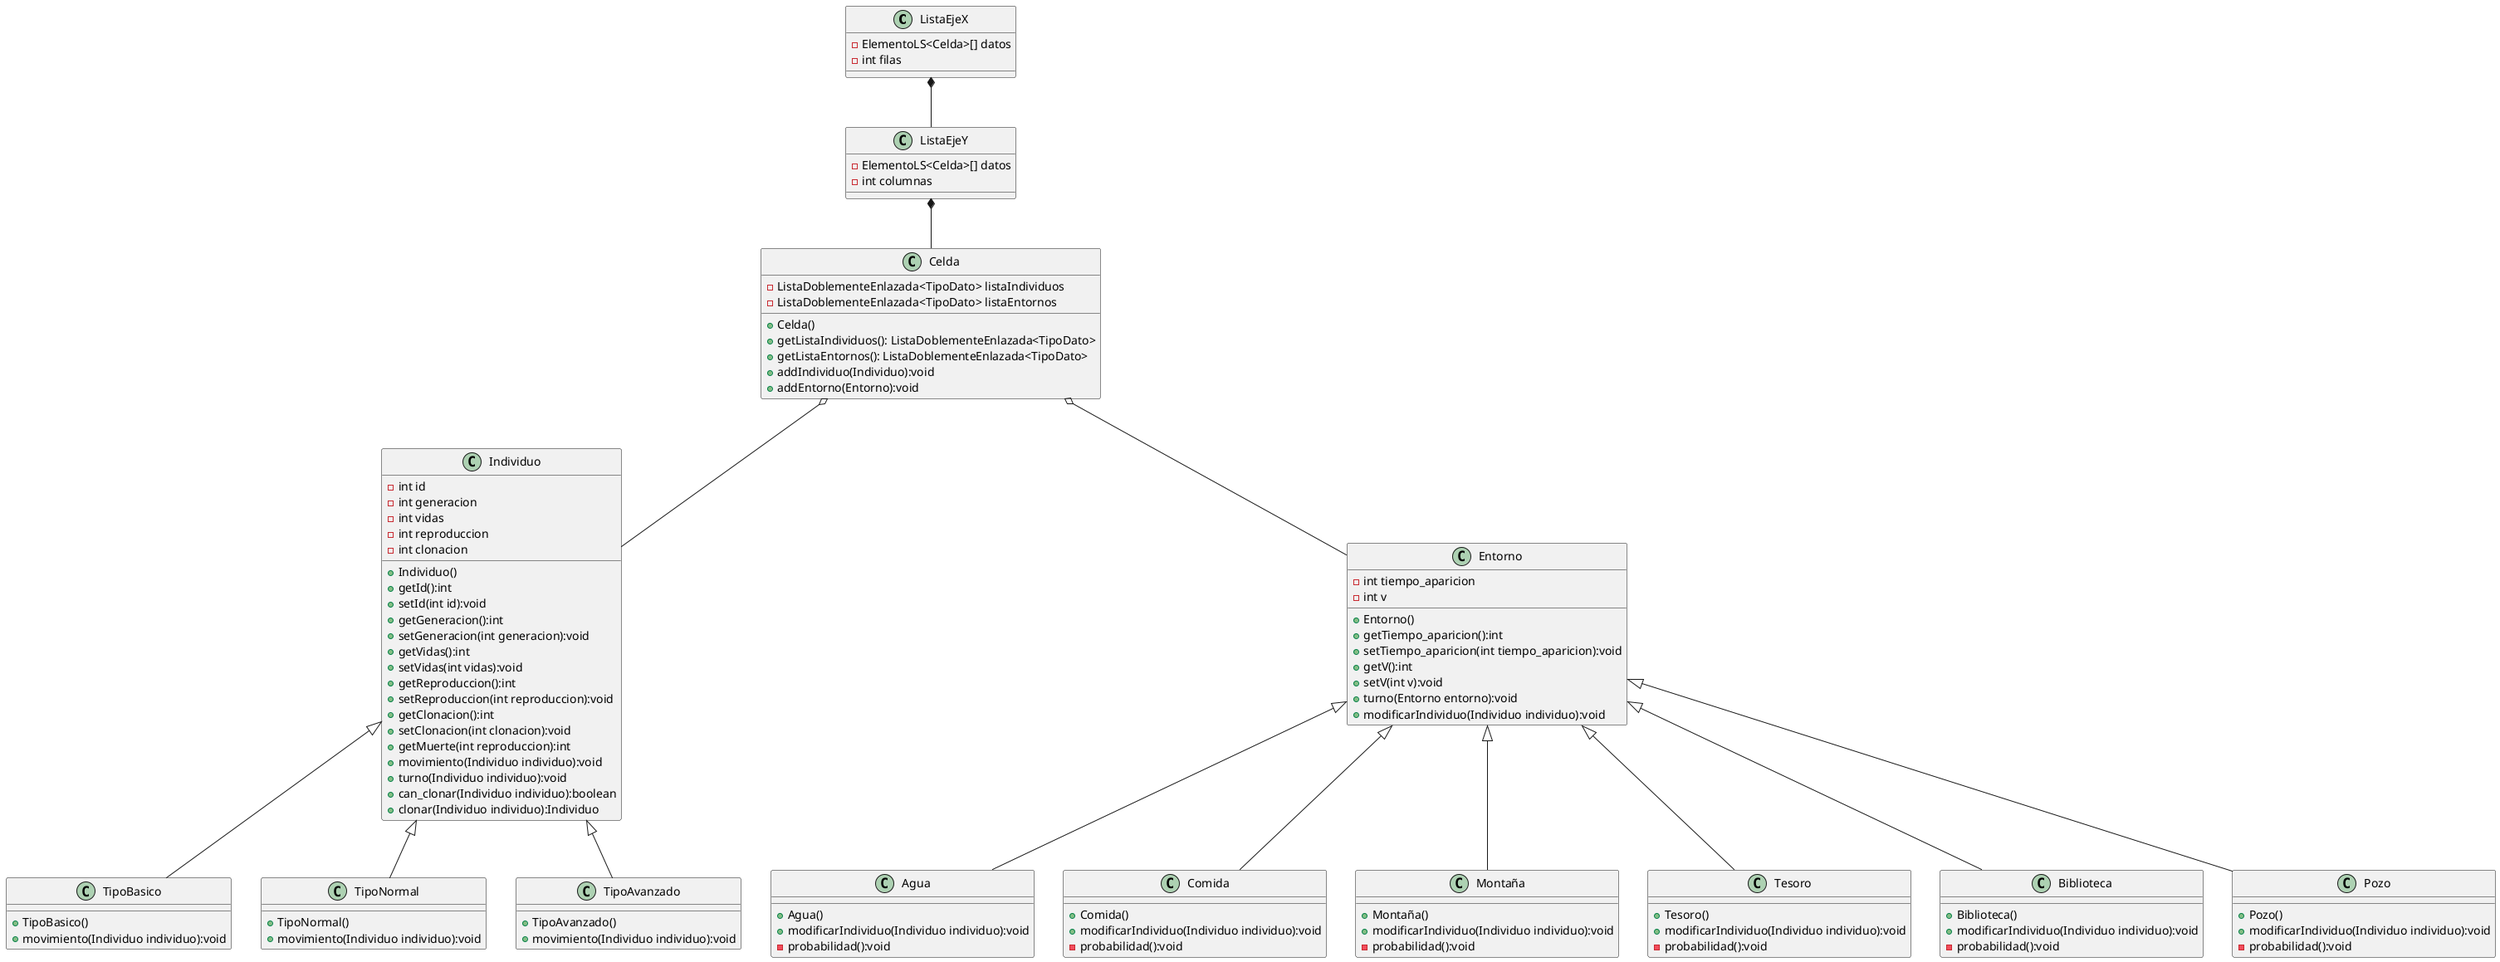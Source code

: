 @startuml
'https://plantuml.com/class-diagram

class ListaEjeX {
- ElementoLS<Celda>[] datos
- int filas

}

class ListaEjeY {
- ElementoLS<Celda>[] datos
- int columnas

}


class Celda {
- ListaDoblementeEnlazada<TipoDato> listaIndividuos
- ListaDoblementeEnlazada<TipoDato> listaEntornos
+ Celda()
+ getListaIndividuos(): ListaDoblementeEnlazada<TipoDato>
+ getListaEntornos(): ListaDoblementeEnlazada<TipoDato>
+ addIndividuo(Individuo):void
+ addEntorno(Entorno):void
}

class Individuo {
- int id
- int generacion
- int vidas
- int reproduccion
- int clonacion
+ Individuo()
+ getId():int
+ setId(int id):void
+ getGeneracion():int
+ setGeneracion(int generacion):void
+ getVidas():int
+ setVidas(int vidas):void
+ getReproduccion():int
+ setReproduccion(int reproduccion):void
+ getClonacion():int
+ setClonacion(int clonacion):void
+ getMuerte(int reproduccion):int
+ movimiento(Individuo individuo):void
+ turno(Individuo individuo):void
+ can_clonar(Individuo individuo):boolean
+ clonar(Individuo individuo):Individuo
}

class TipoBasico {
+ TipoBasico()
+ movimiento(Individuo individuo):void
}

class TipoNormal {
+ TipoNormal()
+ movimiento(Individuo individuo):void
}

class TipoAvanzado {
+ TipoAvanzado()
+ movimiento(Individuo individuo):void
}

class Entorno {
- int tiempo_aparicion
- int v
+ Entorno()
+ getTiempo_aparicion():int
+ setTiempo_aparicion(int tiempo_aparicion):void
+ getV():int
+ setV(int v):void
+ turno(Entorno entorno):void
+ modificarIndividuo(Individuo individuo):void
}

class Agua {
+ Agua()
+ modificarIndividuo(Individuo individuo):void
- probabilidad():void
}

class Comida {
+ Comida()
+ modificarIndividuo(Individuo individuo):void
- probabilidad():void
}

class Montaña {
+ Montaña()
+ modificarIndividuo(Individuo individuo):void
- probabilidad():void
}

class Tesoro {
+ Tesoro()
+ modificarIndividuo(Individuo individuo):void
- probabilidad():void
}

class Biblioteca {
+ Biblioteca()
+ modificarIndividuo(Individuo individuo):void
- probabilidad():void
}

class Pozo {
+ Pozo()
+ modificarIndividuo(Individuo individuo):void
- probabilidad():void
}

ListaEjeX *-- ListaEjeY
ListaEjeY *-- Celda
Celda o-- Individuo
Celda o-- Entorno
Individuo <|-- TipoBasico
Individuo <|-- TipoNormal
Individuo <|-- TipoAvanzado
Entorno <|-- Agua
Entorno <|-- Comida
Entorno <|-- Montaña
Entorno <|-- Tesoro
Entorno <|-- Biblioteca
Entorno <|-- Pozo



@enduml